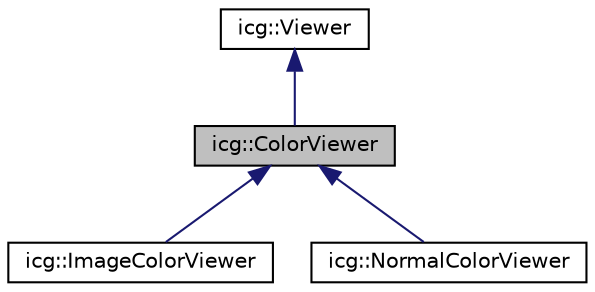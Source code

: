 digraph "icg::ColorViewer"
{
 // LATEX_PDF_SIZE
  edge [fontname="Helvetica",fontsize="10",labelfontname="Helvetica",labelfontsize="10"];
  node [fontname="Helvetica",fontsize="10",shape=record];
  Node1 [label="icg::ColorViewer",height=0.2,width=0.4,color="black", fillcolor="grey75", style="filled", fontcolor="black",tooltip="Abstract Viewer class that defines a color viewer."];
  Node2 -> Node1 [dir="back",color="midnightblue",fontsize="10",style="solid",fontname="Helvetica"];
  Node2 [label="icg::Viewer",height=0.2,width=0.4,color="black", fillcolor="white", style="filled",URL="$classicg_1_1Viewer.html",tooltip="Abstract class that defines a viewer and functionality to view and save images."];
  Node1 -> Node3 [dir="back",color="midnightblue",fontsize="10",style="solid",fontname="Helvetica"];
  Node3 [label="icg::ImageColorViewer",height=0.2,width=0.4,color="black", fillcolor="white", style="filled",URL="$classicg_1_1ImageColorViewer.html",tooltip="Viewer that displays color images from a ColorCamera."];
  Node1 -> Node4 [dir="back",color="midnightblue",fontsize="10",style="solid",fontname="Helvetica"];
  Node4 [label="icg::NormalColorViewer",height=0.2,width=0.4,color="black", fillcolor="white", style="filled",URL="$classicg_1_1NormalColorViewer.html",tooltip="Viewer that overlays color images from a ColorCamera with normal renderings based on the geometry sto..."];
}
